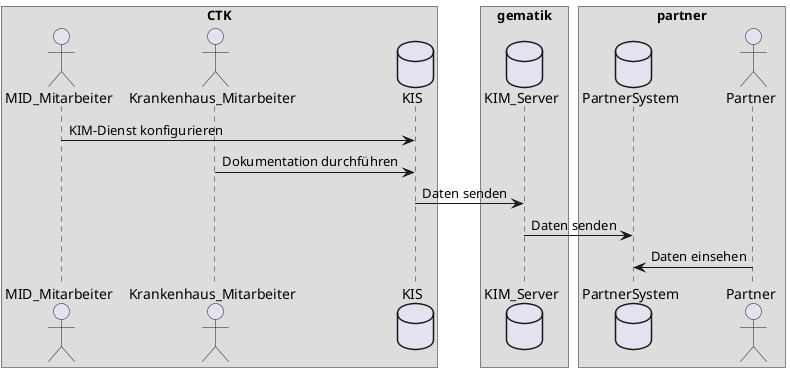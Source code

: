 @startuml

box CTK
actor MID_Mitarbeiter as MID
actor Krankenhaus_Mitarbeiter as K
database KIS as KIS
end box

box gematik
database KIM_Server as KIM
endbox

box partner
database PartnerSystem as PSys
actor Partner as P
endbox

MID -> KIS: KIM-Dienst konfigurieren
K -> KIS : Dokumentation durchführen
KIS -> KIM : Daten senden
KIM -> PSys : Daten senden
P -> PSys: Daten einsehen
@enduml
